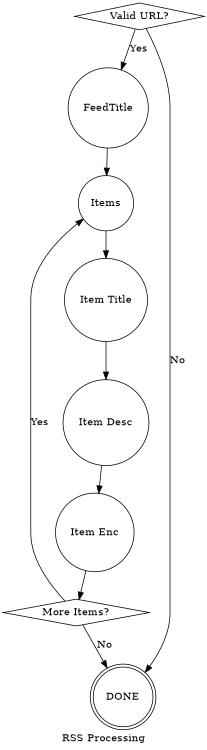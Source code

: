digraph rss{
   // rankdir="LR";
    size="5,5"
    label="RSS Processing"

    node[shape="diamond"];
    vURI[label="Valid URL?"];
    C1[label="More Items?"];
    
    node[shape="circle"];
    S0[label="FeedTitle"];
    S1[label="Items"];
    S2[label="Item Title"];
    S3[label="Item Desc"];
    S4[label="Item Enc"];

    F[label="DONE" shape="doublecircle"];

    vURI -> S0 [label="Yes"];
    vURI -> F [label="No"];

    S0 -> S1;
    S1 -> S2 -> S3 -> S4 -> C1;
    C1 -> S1 [label="Yes"];
    C1 -> F [label="No"];
    
}
